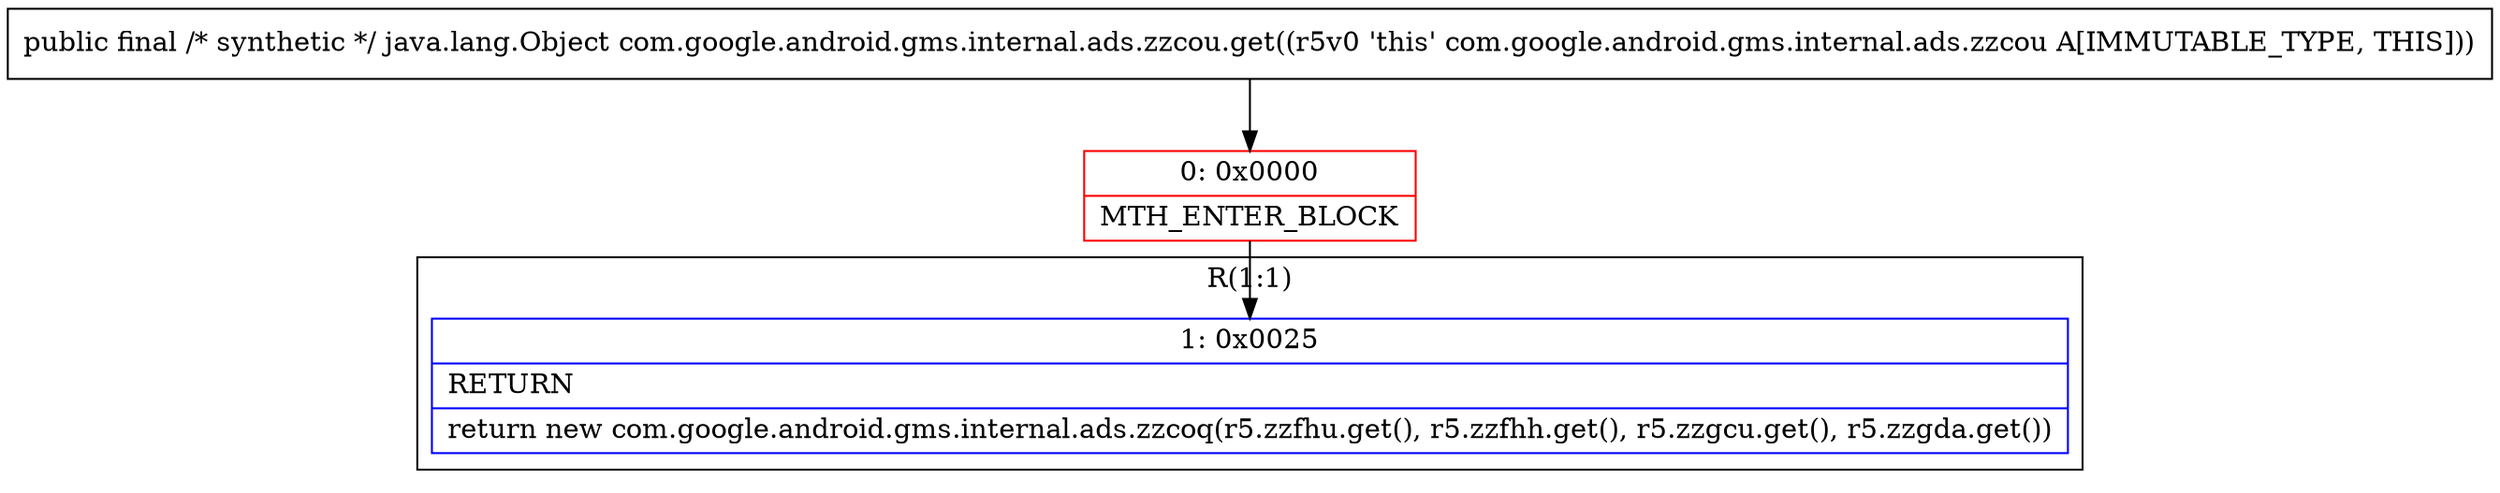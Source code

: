 digraph "CFG forcom.google.android.gms.internal.ads.zzcou.get()Ljava\/lang\/Object;" {
subgraph cluster_Region_78552157 {
label = "R(1:1)";
node [shape=record,color=blue];
Node_1 [shape=record,label="{1\:\ 0x0025|RETURN\l|return new com.google.android.gms.internal.ads.zzcoq(r5.zzfhu.get(), r5.zzfhh.get(), r5.zzgcu.get(), r5.zzgda.get())\l}"];
}
Node_0 [shape=record,color=red,label="{0\:\ 0x0000|MTH_ENTER_BLOCK\l}"];
MethodNode[shape=record,label="{public final \/* synthetic *\/ java.lang.Object com.google.android.gms.internal.ads.zzcou.get((r5v0 'this' com.google.android.gms.internal.ads.zzcou A[IMMUTABLE_TYPE, THIS])) }"];
MethodNode -> Node_0;
Node_0 -> Node_1;
}

